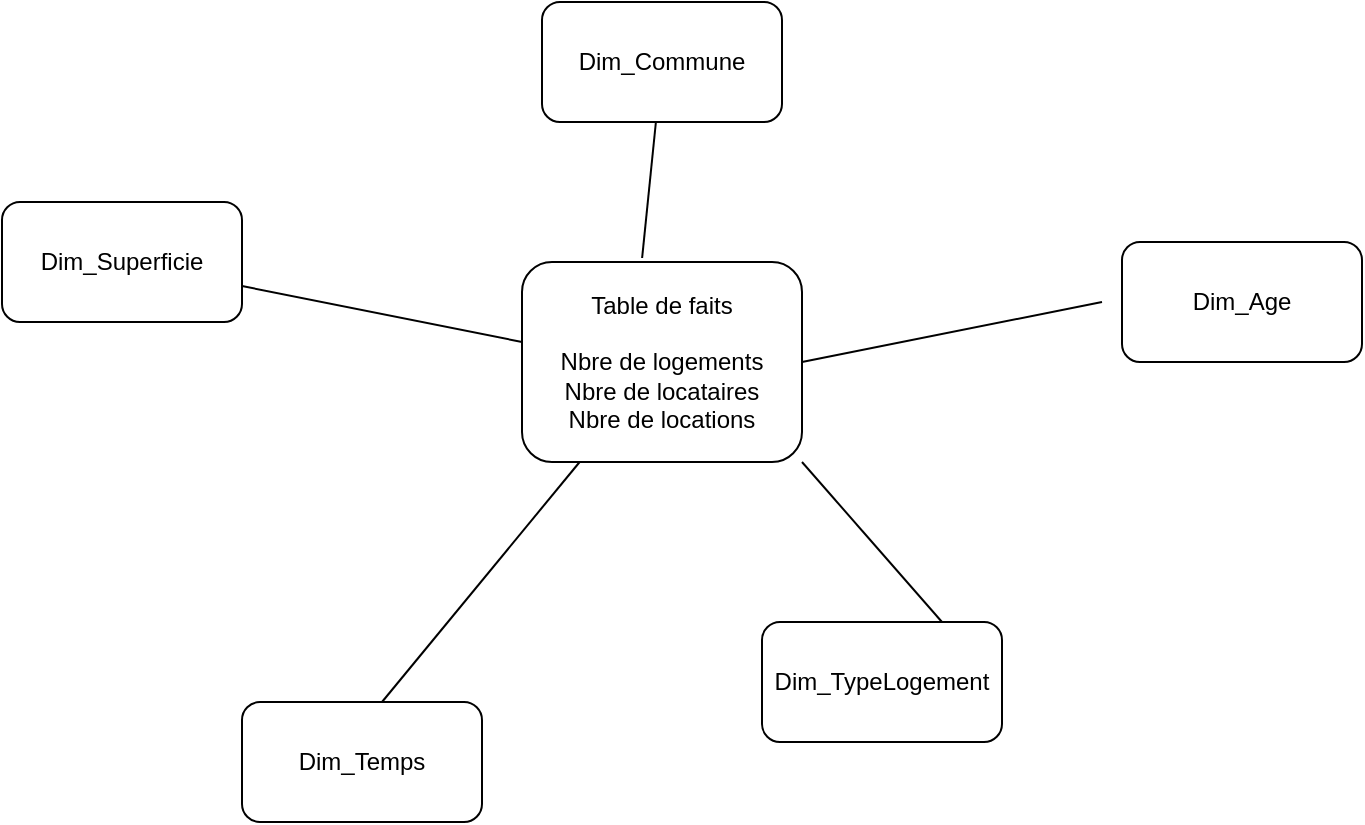 <mxfile version="14.2.7" type="github">
  <diagram id="R2lEEEUBdFMjLlhIrx00" name="Page-1">
    <mxGraphModel dx="1021" dy="570" grid="1" gridSize="10" guides="1" tooltips="1" connect="1" arrows="1" fold="1" page="1" pageScale="1" pageWidth="850" pageHeight="1100" math="0" shadow="0" extFonts="Permanent Marker^https://fonts.googleapis.com/css?family=Permanent+Marker">
      <root>
        <mxCell id="0" />
        <mxCell id="1" parent="0" />
        <mxCell id="0FTM7adgmJ3_zZZi8vkw-1" value="&lt;div&gt;Table de faits&lt;/div&gt;&lt;div&gt;&lt;br&gt;&lt;/div&gt;&lt;div&gt;Nbre de logements&lt;/div&gt;&lt;div&gt;Nbre de locataires&lt;/div&gt;&lt;div&gt;Nbre de locations&lt;br&gt;&lt;/div&gt;" style="rounded=1;whiteSpace=wrap;html=1;" vertex="1" parent="1">
          <mxGeometry x="400" y="220" width="140" height="100" as="geometry" />
        </mxCell>
        <mxCell id="0FTM7adgmJ3_zZZi8vkw-2" value="Dim_Age" style="rounded=1;whiteSpace=wrap;html=1;" vertex="1" parent="1">
          <mxGeometry x="700" y="210" width="120" height="60" as="geometry" />
        </mxCell>
        <mxCell id="0FTM7adgmJ3_zZZi8vkw-3" value="Dim_Temps" style="rounded=1;whiteSpace=wrap;html=1;" vertex="1" parent="1">
          <mxGeometry x="260" y="440" width="120" height="60" as="geometry" />
        </mxCell>
        <mxCell id="0FTM7adgmJ3_zZZi8vkw-4" value="Dim_TypeLogement" style="rounded=1;whiteSpace=wrap;html=1;" vertex="1" parent="1">
          <mxGeometry x="520" y="400" width="120" height="60" as="geometry" />
        </mxCell>
        <mxCell id="0FTM7adgmJ3_zZZi8vkw-5" value="Dim_Commune" style="rounded=1;whiteSpace=wrap;html=1;" vertex="1" parent="1">
          <mxGeometry x="410" y="90" width="120" height="60" as="geometry" />
        </mxCell>
        <mxCell id="0FTM7adgmJ3_zZZi8vkw-6" value="Dim_Superficie" style="rounded=1;whiteSpace=wrap;html=1;" vertex="1" parent="1">
          <mxGeometry x="140" y="190" width="120" height="60" as="geometry" />
        </mxCell>
        <mxCell id="0FTM7adgmJ3_zZZi8vkw-10" value="" style="endArrow=none;html=1;" edge="1" parent="1" source="0FTM7adgmJ3_zZZi8vkw-6">
          <mxGeometry width="50" height="50" relative="1" as="geometry">
            <mxPoint x="400" y="320" as="sourcePoint" />
            <mxPoint x="400" y="260" as="targetPoint" />
          </mxGeometry>
        </mxCell>
        <mxCell id="0FTM7adgmJ3_zZZi8vkw-11" value="" style="endArrow=none;html=1;exitX=1;exitY=1;exitDx=0;exitDy=0;entryX=0.75;entryY=0;entryDx=0;entryDy=0;" edge="1" parent="1" source="0FTM7adgmJ3_zZZi8vkw-1" target="0FTM7adgmJ3_zZZi8vkw-4">
          <mxGeometry width="50" height="50" relative="1" as="geometry">
            <mxPoint x="530" y="370" as="sourcePoint" />
            <mxPoint x="580" y="320" as="targetPoint" />
          </mxGeometry>
        </mxCell>
        <mxCell id="0FTM7adgmJ3_zZZi8vkw-12" value="" style="endArrow=none;html=1;" edge="1" parent="1" target="0FTM7adgmJ3_zZZi8vkw-1">
          <mxGeometry width="50" height="50" relative="1" as="geometry">
            <mxPoint x="330" y="440" as="sourcePoint" />
            <mxPoint x="380" y="390" as="targetPoint" />
          </mxGeometry>
        </mxCell>
        <mxCell id="0FTM7adgmJ3_zZZi8vkw-13" value="" style="endArrow=none;html=1;entryX=0.429;entryY=-0.02;entryDx=0;entryDy=0;entryPerimeter=0;" edge="1" parent="1" source="0FTM7adgmJ3_zZZi8vkw-5" target="0FTM7adgmJ3_zZZi8vkw-1">
          <mxGeometry width="50" height="50" relative="1" as="geometry">
            <mxPoint x="400" y="320" as="sourcePoint" />
            <mxPoint x="460" y="210" as="targetPoint" />
          </mxGeometry>
        </mxCell>
        <mxCell id="0FTM7adgmJ3_zZZi8vkw-14" value="" style="endArrow=none;html=1;exitX=1;exitY=0.5;exitDx=0;exitDy=0;" edge="1" parent="1" source="0FTM7adgmJ3_zZZi8vkw-1">
          <mxGeometry width="50" height="50" relative="1" as="geometry">
            <mxPoint x="610" y="270" as="sourcePoint" />
            <mxPoint x="690" y="240" as="targetPoint" />
          </mxGeometry>
        </mxCell>
      </root>
    </mxGraphModel>
  </diagram>
</mxfile>
